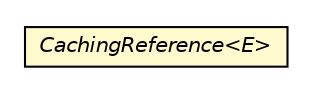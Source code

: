 #!/usr/local/bin/dot
#
# Class diagram 
# Generated by UMLGraph version R5_6-24-gf6e263 (http://www.umlgraph.org/)
#

digraph G {
	edge [fontname="Helvetica",fontsize=10,labelfontname="Helvetica",labelfontsize=10];
	node [fontname="Helvetica",fontsize=10,shape=plaintext];
	nodesep=0.25;
	ranksep=0.5;
	// com.cloudbees.syslog.util.CachingReference<E>
	c921559 [label=<<table title="com.cloudbees.syslog.util.CachingReference" border="0" cellborder="1" cellspacing="0" cellpadding="2" port="p" bgcolor="lemonChiffon" href="./CachingReference.html">
		<tr><td><table border="0" cellspacing="0" cellpadding="1">
<tr><td align="center" balign="center"><font face="Helvetica-Oblique"> CachingReference&lt;E&gt; </font></td></tr>
		</table></td></tr>
		</table>>, URL="./CachingReference.html", fontname="Helvetica", fontcolor="black", fontsize=10.0];
}

